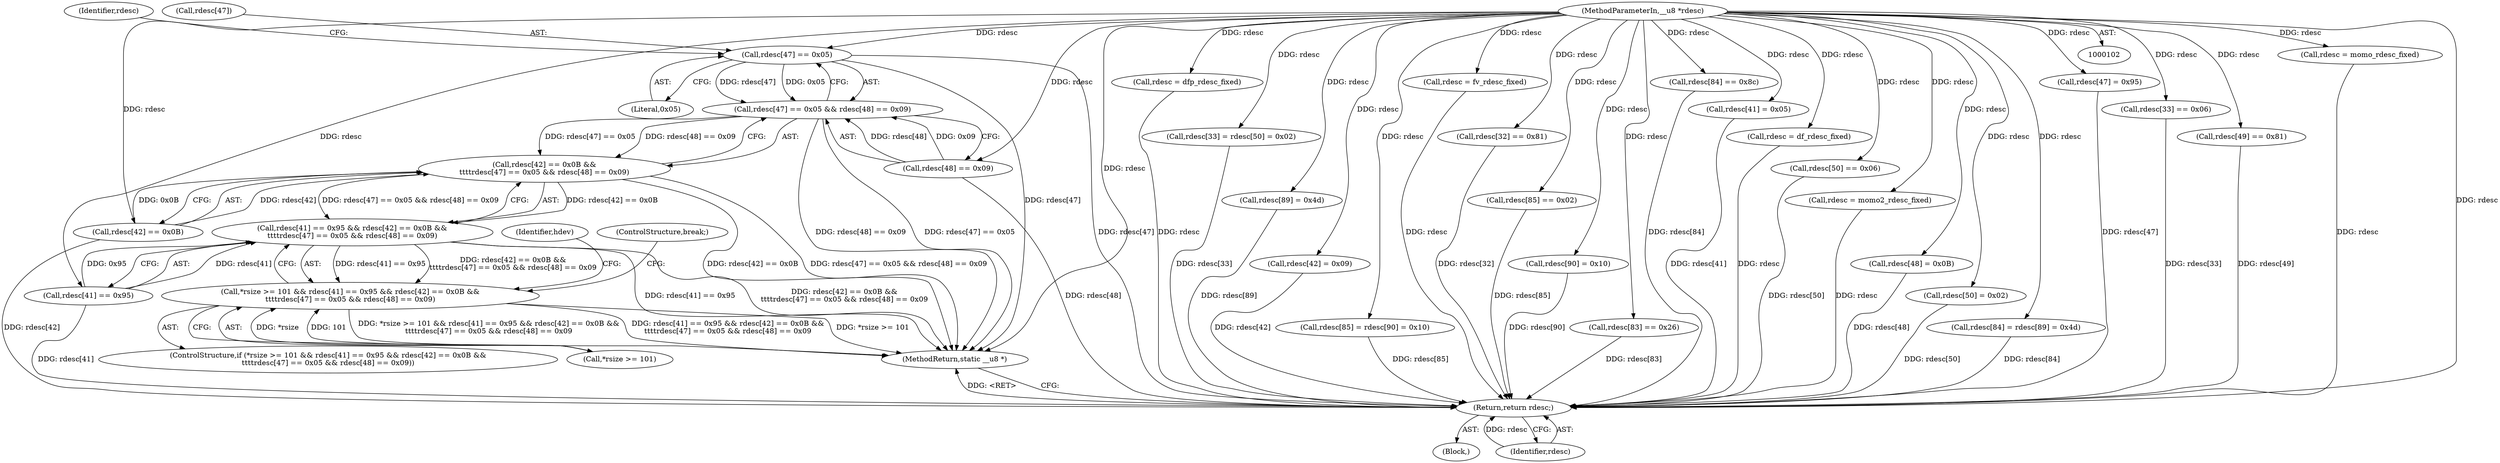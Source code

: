 digraph "0_linux_4ab25786c87eb20857bbb715c3ae34ec8fd6a214_1@pointer" {
"1000374" [label="(Call,rdesc[47] == 0x05)"];
"1000104" [label="(MethodParameterIn,__u8 *rdesc)"];
"1000373" [label="(Call,rdesc[47] == 0x05 && rdesc[48] == 0x09)"];
"1000367" [label="(Call,rdesc[42] == 0x0B &&\n\t\t\t\trdesc[47] == 0x05 && rdesc[48] == 0x09)"];
"1000361" [label="(Call,rdesc[41] == 0x95 && rdesc[42] == 0x0B &&\n\t\t\t\trdesc[47] == 0x05 && rdesc[48] == 0x09)"];
"1000356" [label="(Call,*rsize >= 101 && rdesc[41] == 0x95 && rdesc[42] == 0x0B &&\n\t\t\t\trdesc[47] == 0x05 && rdesc[48] == 0x09)"];
"1000409" [label="(Return,return rdesc;)"];
"1000379" [label="(Call,rdesc[48] == 0x09)"];
"1000345" [label="(Call,rdesc = dfp_rdesc_fixed)"];
"1000206" [label="(Call,rdesc[33] = rdesc[50] = 0x02)"];
"1000104" [label="(MethodParameterIn,__u8 *rdesc)"];
"1000381" [label="(Identifier,rdesc)"];
"1000153" [label="(Call,rdesc[89] = 0x4d)"];
"1000411" [label="(MethodReturn,static __u8 *)"];
"1000393" [label="(Call,rdesc[42] = 0x09)"];
"1000158" [label="(Call,rdesc[85] = rdesc[90] = 0x10)"];
"1000373" [label="(Call,rdesc[47] == 0x05 && rdesc[48] == 0x09)"];
"1000326" [label="(Call,rdesc = fv_rdesc_fixed)"];
"1000106" [label="(Block,)"];
"1000180" [label="(Call,rdesc[32] == 0x81)"];
"1000140" [label="(Call,rdesc[85] == 0x02)"];
"1000162" [label="(Call,rdesc[90] = 0x10)"];
"1000375" [label="(Call,rdesc[47])"];
"1000357" [label="(Call,*rsize >= 101)"];
"1000129" [label="(Call,rdesc[83] == 0x26)"];
"1000378" [label="(Literal,0x05)"];
"1000356" [label="(Call,*rsize >= 101 && rdesc[41] == 0x95 && rdesc[42] == 0x0B &&\n\t\t\t\trdesc[47] == 0x05 && rdesc[48] == 0x09)"];
"1000135" [label="(Call,rdesc[84] == 0x8c)"];
"1000386" [label="(Identifier,hdev)"];
"1000388" [label="(Call,rdesc[41] = 0x05)"];
"1000269" [label="(Call,rdesc = df_rdesc_fixed)"];
"1000355" [label="(ControlStructure,if (*rsize >= 101 && rdesc[41] == 0x95 && rdesc[42] == 0x0B &&\n\t\t\t\trdesc[47] == 0x05 && rdesc[48] == 0x09))"];
"1000197" [label="(Call,rdesc[50] == 0x06)"];
"1000307" [label="(Call,rdesc = momo2_rdesc_fixed)"];
"1000403" [label="(Call,rdesc[48] = 0x0B)"];
"1000210" [label="(Call,rdesc[50] = 0x02)"];
"1000149" [label="(Call,rdesc[84] = rdesc[89] = 0x4d)"];
"1000410" [label="(Identifier,rdesc)"];
"1000374" [label="(Call,rdesc[47] == 0x05)"];
"1000408" [label="(ControlStructure,break;)"];
"1000398" [label="(Call,rdesc[47] = 0x95)"];
"1000368" [label="(Call,rdesc[42] == 0x0B)"];
"1000361" [label="(Call,rdesc[41] == 0x95 && rdesc[42] == 0x0B &&\n\t\t\t\trdesc[47] == 0x05 && rdesc[48] == 0x09)"];
"1000367" [label="(Call,rdesc[42] == 0x0B &&\n\t\t\t\trdesc[47] == 0x05 && rdesc[48] == 0x09)"];
"1000409" [label="(Return,return rdesc;)"];
"1000186" [label="(Call,rdesc[33] == 0x06)"];
"1000192" [label="(Call,rdesc[49] == 0x81)"];
"1000362" [label="(Call,rdesc[41] == 0x95)"];
"1000288" [label="(Call,rdesc = momo_rdesc_fixed)"];
"1000374" -> "1000373"  [label="AST: "];
"1000374" -> "1000378"  [label="CFG: "];
"1000375" -> "1000374"  [label="AST: "];
"1000378" -> "1000374"  [label="AST: "];
"1000381" -> "1000374"  [label="CFG: "];
"1000373" -> "1000374"  [label="CFG: "];
"1000374" -> "1000411"  [label="DDG: rdesc[47]"];
"1000374" -> "1000373"  [label="DDG: rdesc[47]"];
"1000374" -> "1000373"  [label="DDG: 0x05"];
"1000104" -> "1000374"  [label="DDG: rdesc"];
"1000374" -> "1000409"  [label="DDG: rdesc[47]"];
"1000104" -> "1000102"  [label="AST: "];
"1000104" -> "1000411"  [label="DDG: rdesc"];
"1000104" -> "1000129"  [label="DDG: rdesc"];
"1000104" -> "1000135"  [label="DDG: rdesc"];
"1000104" -> "1000140"  [label="DDG: rdesc"];
"1000104" -> "1000149"  [label="DDG: rdesc"];
"1000104" -> "1000153"  [label="DDG: rdesc"];
"1000104" -> "1000158"  [label="DDG: rdesc"];
"1000104" -> "1000162"  [label="DDG: rdesc"];
"1000104" -> "1000180"  [label="DDG: rdesc"];
"1000104" -> "1000186"  [label="DDG: rdesc"];
"1000104" -> "1000192"  [label="DDG: rdesc"];
"1000104" -> "1000197"  [label="DDG: rdesc"];
"1000104" -> "1000206"  [label="DDG: rdesc"];
"1000104" -> "1000210"  [label="DDG: rdesc"];
"1000104" -> "1000269"  [label="DDG: rdesc"];
"1000104" -> "1000288"  [label="DDG: rdesc"];
"1000104" -> "1000307"  [label="DDG: rdesc"];
"1000104" -> "1000326"  [label="DDG: rdesc"];
"1000104" -> "1000345"  [label="DDG: rdesc"];
"1000104" -> "1000362"  [label="DDG: rdesc"];
"1000104" -> "1000368"  [label="DDG: rdesc"];
"1000104" -> "1000379"  [label="DDG: rdesc"];
"1000104" -> "1000388"  [label="DDG: rdesc"];
"1000104" -> "1000393"  [label="DDG: rdesc"];
"1000104" -> "1000398"  [label="DDG: rdesc"];
"1000104" -> "1000403"  [label="DDG: rdesc"];
"1000104" -> "1000409"  [label="DDG: rdesc"];
"1000373" -> "1000367"  [label="AST: "];
"1000373" -> "1000379"  [label="CFG: "];
"1000379" -> "1000373"  [label="AST: "];
"1000367" -> "1000373"  [label="CFG: "];
"1000373" -> "1000411"  [label="DDG: rdesc[48] == 0x09"];
"1000373" -> "1000411"  [label="DDG: rdesc[47] == 0x05"];
"1000373" -> "1000367"  [label="DDG: rdesc[47] == 0x05"];
"1000373" -> "1000367"  [label="DDG: rdesc[48] == 0x09"];
"1000379" -> "1000373"  [label="DDG: rdesc[48]"];
"1000379" -> "1000373"  [label="DDG: 0x09"];
"1000367" -> "1000361"  [label="AST: "];
"1000367" -> "1000368"  [label="CFG: "];
"1000368" -> "1000367"  [label="AST: "];
"1000361" -> "1000367"  [label="CFG: "];
"1000367" -> "1000411"  [label="DDG: rdesc[42] == 0x0B"];
"1000367" -> "1000411"  [label="DDG: rdesc[47] == 0x05 && rdesc[48] == 0x09"];
"1000367" -> "1000361"  [label="DDG: rdesc[42] == 0x0B"];
"1000367" -> "1000361"  [label="DDG: rdesc[47] == 0x05 && rdesc[48] == 0x09"];
"1000368" -> "1000367"  [label="DDG: rdesc[42]"];
"1000368" -> "1000367"  [label="DDG: 0x0B"];
"1000361" -> "1000356"  [label="AST: "];
"1000361" -> "1000362"  [label="CFG: "];
"1000362" -> "1000361"  [label="AST: "];
"1000356" -> "1000361"  [label="CFG: "];
"1000361" -> "1000411"  [label="DDG: rdesc[42] == 0x0B &&\n\t\t\t\trdesc[47] == 0x05 && rdesc[48] == 0x09"];
"1000361" -> "1000411"  [label="DDG: rdesc[41] == 0x95"];
"1000361" -> "1000356"  [label="DDG: rdesc[41] == 0x95"];
"1000361" -> "1000356"  [label="DDG: rdesc[42] == 0x0B &&\n\t\t\t\trdesc[47] == 0x05 && rdesc[48] == 0x09"];
"1000362" -> "1000361"  [label="DDG: rdesc[41]"];
"1000362" -> "1000361"  [label="DDG: 0x95"];
"1000356" -> "1000355"  [label="AST: "];
"1000356" -> "1000357"  [label="CFG: "];
"1000357" -> "1000356"  [label="AST: "];
"1000386" -> "1000356"  [label="CFG: "];
"1000408" -> "1000356"  [label="CFG: "];
"1000356" -> "1000411"  [label="DDG: *rsize >= 101 && rdesc[41] == 0x95 && rdesc[42] == 0x0B &&\n\t\t\t\trdesc[47] == 0x05 && rdesc[48] == 0x09"];
"1000356" -> "1000411"  [label="DDG: rdesc[41] == 0x95 && rdesc[42] == 0x0B &&\n\t\t\t\trdesc[47] == 0x05 && rdesc[48] == 0x09"];
"1000356" -> "1000411"  [label="DDG: *rsize >= 101"];
"1000357" -> "1000356"  [label="DDG: *rsize"];
"1000357" -> "1000356"  [label="DDG: 101"];
"1000409" -> "1000106"  [label="AST: "];
"1000409" -> "1000410"  [label="CFG: "];
"1000410" -> "1000409"  [label="AST: "];
"1000411" -> "1000409"  [label="CFG: "];
"1000409" -> "1000411"  [label="DDG: <RET>"];
"1000410" -> "1000409"  [label="DDG: rdesc"];
"1000129" -> "1000409"  [label="DDG: rdesc[83]"];
"1000186" -> "1000409"  [label="DDG: rdesc[33]"];
"1000388" -> "1000409"  [label="DDG: rdesc[41]"];
"1000403" -> "1000409"  [label="DDG: rdesc[48]"];
"1000140" -> "1000409"  [label="DDG: rdesc[85]"];
"1000180" -> "1000409"  [label="DDG: rdesc[32]"];
"1000206" -> "1000409"  [label="DDG: rdesc[33]"];
"1000153" -> "1000409"  [label="DDG: rdesc[89]"];
"1000135" -> "1000409"  [label="DDG: rdesc[84]"];
"1000398" -> "1000409"  [label="DDG: rdesc[47]"];
"1000158" -> "1000409"  [label="DDG: rdesc[85]"];
"1000368" -> "1000409"  [label="DDG: rdesc[42]"];
"1000393" -> "1000409"  [label="DDG: rdesc[42]"];
"1000379" -> "1000409"  [label="DDG: rdesc[48]"];
"1000288" -> "1000409"  [label="DDG: rdesc"];
"1000192" -> "1000409"  [label="DDG: rdesc[49]"];
"1000210" -> "1000409"  [label="DDG: rdesc[50]"];
"1000269" -> "1000409"  [label="DDG: rdesc"];
"1000149" -> "1000409"  [label="DDG: rdesc[84]"];
"1000345" -> "1000409"  [label="DDG: rdesc"];
"1000326" -> "1000409"  [label="DDG: rdesc"];
"1000162" -> "1000409"  [label="DDG: rdesc[90]"];
"1000307" -> "1000409"  [label="DDG: rdesc"];
"1000362" -> "1000409"  [label="DDG: rdesc[41]"];
"1000197" -> "1000409"  [label="DDG: rdesc[50]"];
}
